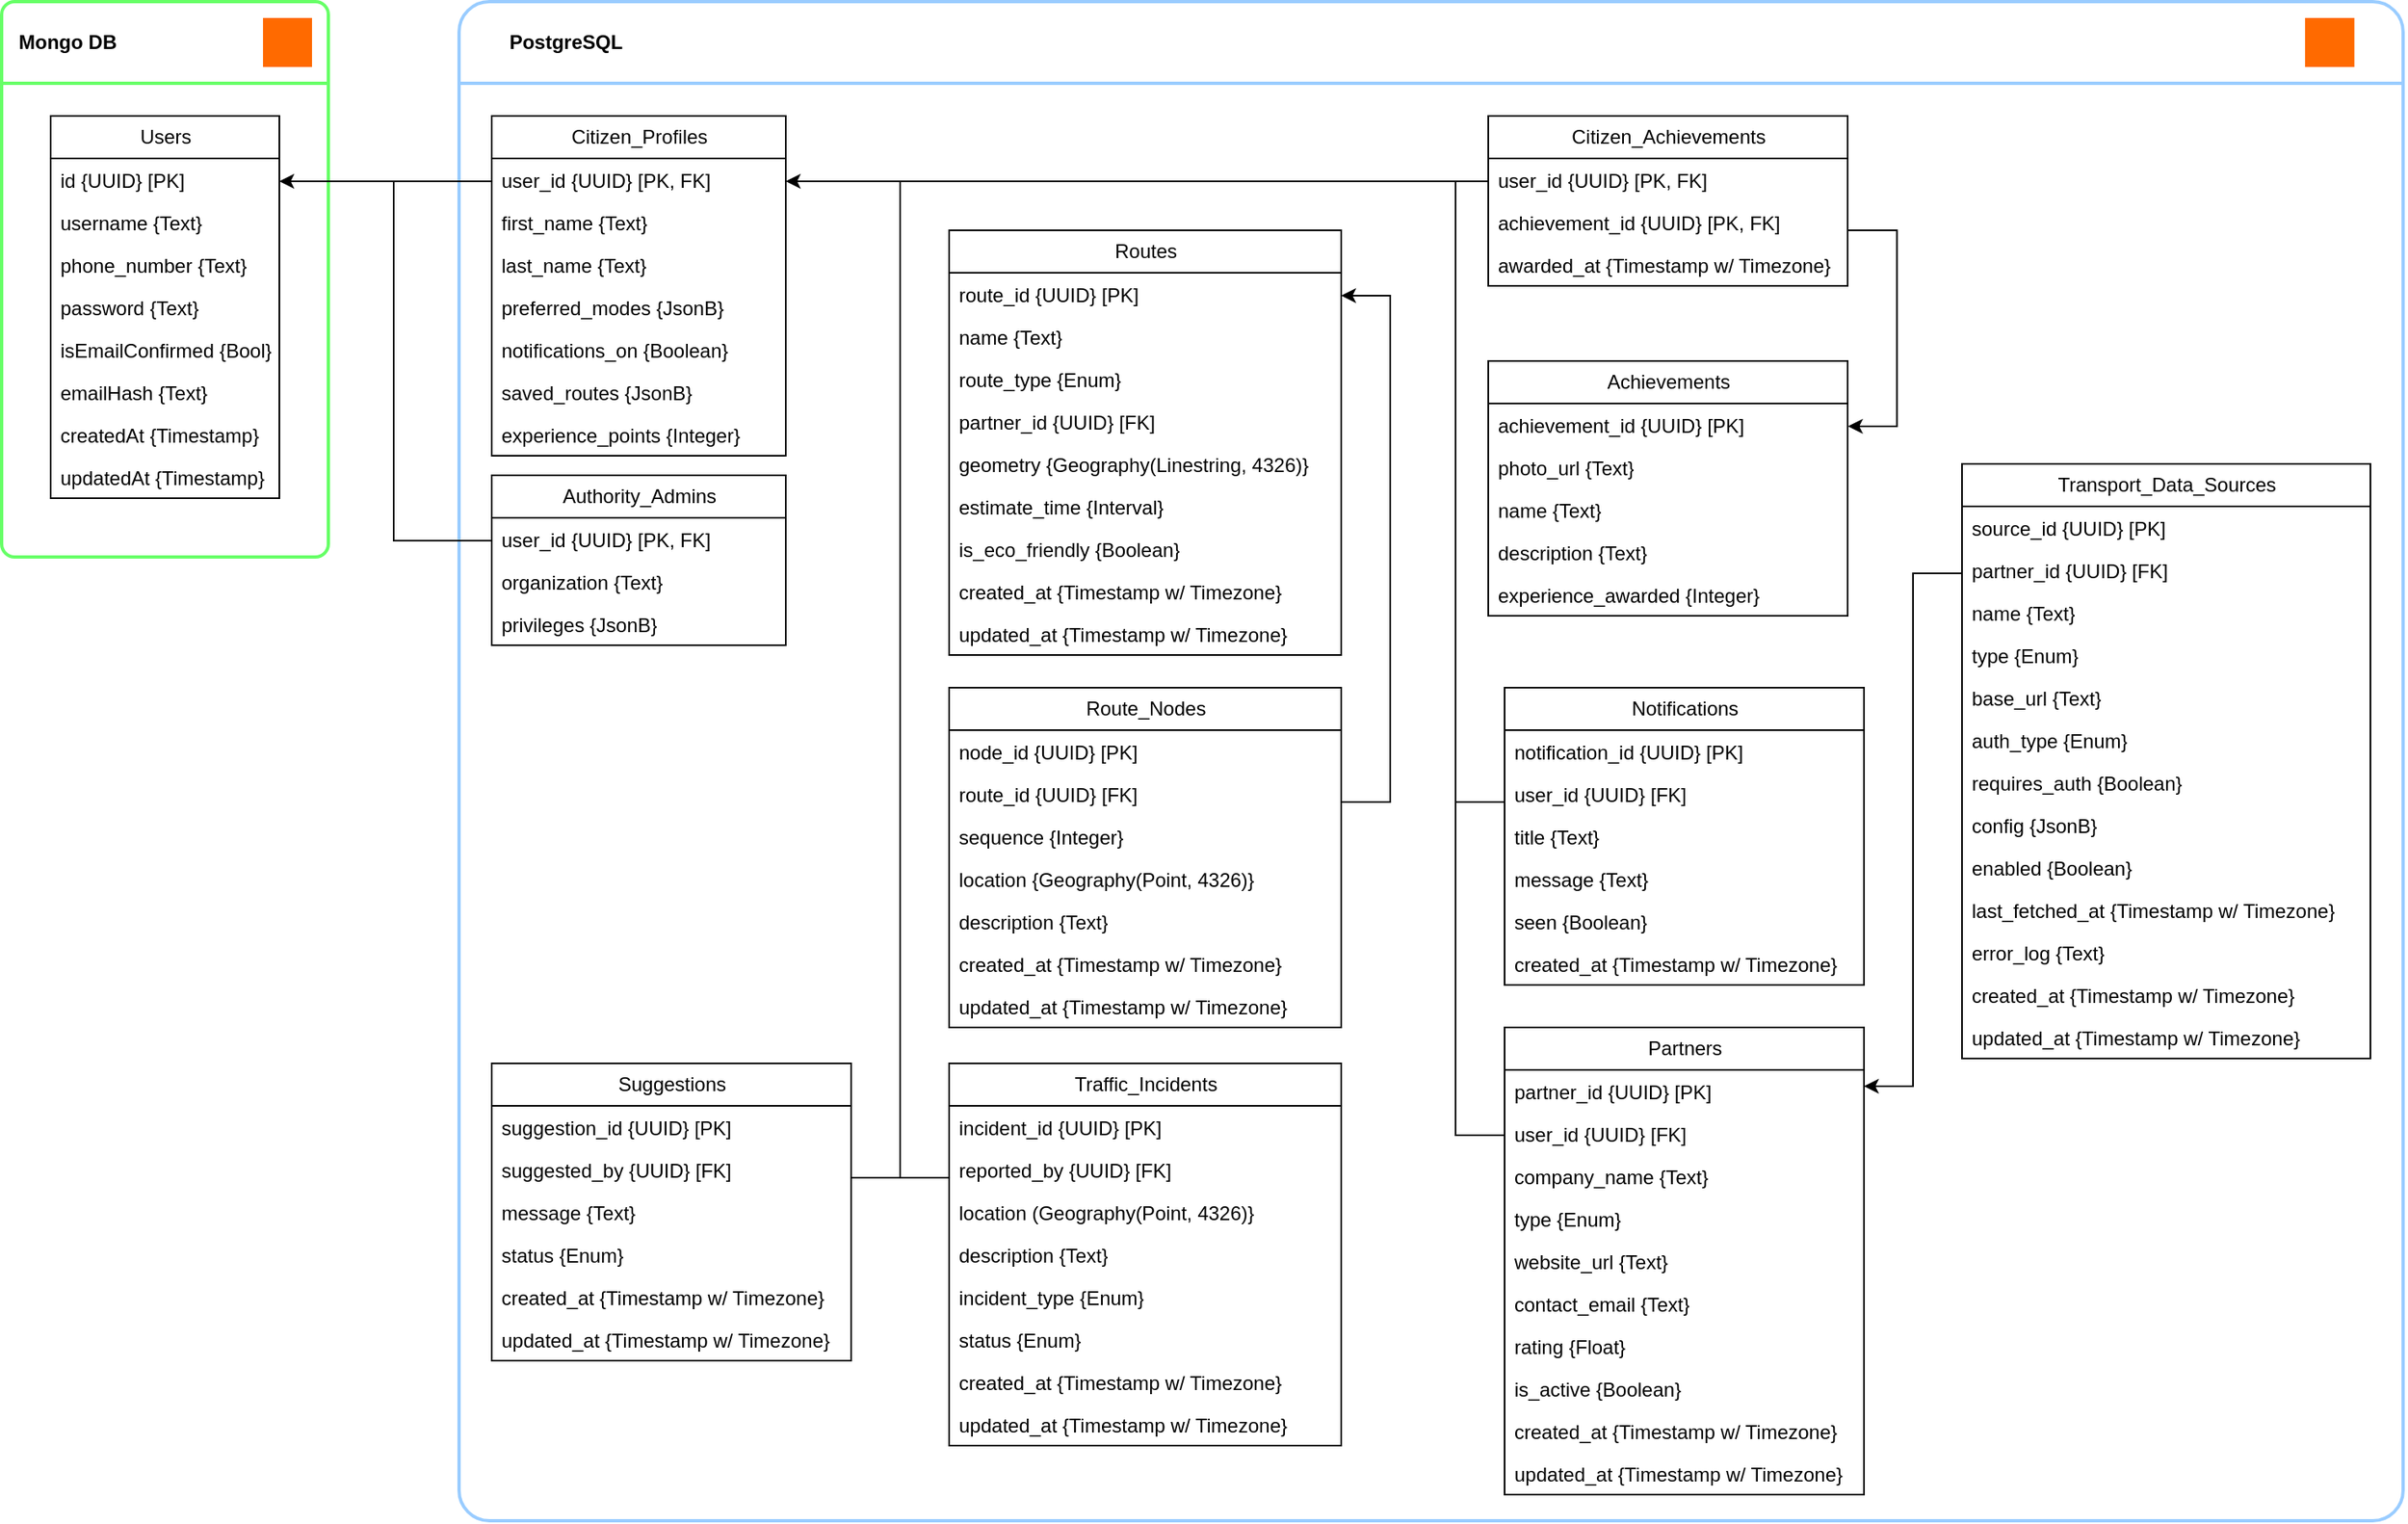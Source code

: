 <mxfile version="26.2.5">
  <diagram name="Page-1" id="HL1Ehs6-YeoVQcrF-3Bk">
    <mxGraphModel dx="1723" dy="949" grid="0" gridSize="10" guides="1" tooltips="1" connect="1" arrows="1" fold="1" page="1" pageScale="1" pageWidth="850" pageHeight="1100" math="0" shadow="0">
      <root>
        <mxCell id="0" />
        <mxCell id="1" parent="0" />
        <mxCell id="iUSnh7uZwcTMHBqrx7lB-2" value="" style="rounded=1;whiteSpace=wrap;html=1;arcSize=4;fillColor=none;strokeWidth=2;strokeColor=#66FF66;" vertex="1" parent="1">
          <mxGeometry x="30" y="40" width="200" height="340" as="geometry" />
        </mxCell>
        <mxCell id="iUSnh7uZwcTMHBqrx7lB-3" value="&lt;b&gt;Mongo DB&lt;/b&gt;" style="text;html=1;align=center;verticalAlign=middle;resizable=0;points=[];autosize=1;strokeColor=none;fillColor=none;" vertex="1" parent="1">
          <mxGeometry x="30" y="50" width="80" height="30" as="geometry" />
        </mxCell>
        <mxCell id="iUSnh7uZwcTMHBqrx7lB-4" value="" style="points=[];aspect=fixed;html=1;align=center;shadow=0;dashed=0;fillColor=#FF6A00;strokeColor=none;shape=mxgraph.alibaba_cloud.mongodb;" vertex="1" parent="1">
          <mxGeometry x="190" y="50" width="30" height="30" as="geometry" />
        </mxCell>
        <mxCell id="iUSnh7uZwcTMHBqrx7lB-5" value="" style="endArrow=none;html=1;rounded=0;strokeWidth=2;strokeColor=#66FF66;" edge="1" parent="1">
          <mxGeometry width="50" height="50" relative="1" as="geometry">
            <mxPoint x="30" y="90" as="sourcePoint" />
            <mxPoint x="230" y="90" as="targetPoint" />
          </mxGeometry>
        </mxCell>
        <mxCell id="iUSnh7uZwcTMHBqrx7lB-9" value="Users" style="swimlane;fontStyle=0;childLayout=stackLayout;horizontal=1;startSize=26;fillColor=none;horizontalStack=0;resizeParent=1;resizeParentMax=0;resizeLast=0;collapsible=1;marginBottom=0;html=1;" vertex="1" parent="1">
          <mxGeometry x="60" y="110" width="140" height="234" as="geometry" />
        </mxCell>
        <mxCell id="iUSnh7uZwcTMHBqrx7lB-10" value="id {UUID} [PK]" style="text;strokeColor=none;fillColor=none;align=left;verticalAlign=top;spacingLeft=4;spacingRight=4;overflow=hidden;rotatable=0;points=[[0,0.5],[1,0.5]];portConstraint=eastwest;whiteSpace=wrap;html=1;" vertex="1" parent="iUSnh7uZwcTMHBqrx7lB-9">
          <mxGeometry y="26" width="140" height="26" as="geometry" />
        </mxCell>
        <mxCell id="iUSnh7uZwcTMHBqrx7lB-11" value="username {Text}" style="text;strokeColor=none;fillColor=none;align=left;verticalAlign=top;spacingLeft=4;spacingRight=4;overflow=hidden;rotatable=0;points=[[0,0.5],[1,0.5]];portConstraint=eastwest;whiteSpace=wrap;html=1;" vertex="1" parent="iUSnh7uZwcTMHBqrx7lB-9">
          <mxGeometry y="52" width="140" height="26" as="geometry" />
        </mxCell>
        <mxCell id="iUSnh7uZwcTMHBqrx7lB-12" value="phone_number {Text}" style="text;strokeColor=none;fillColor=none;align=left;verticalAlign=top;spacingLeft=4;spacingRight=4;overflow=hidden;rotatable=0;points=[[0,0.5],[1,0.5]];portConstraint=eastwest;whiteSpace=wrap;html=1;" vertex="1" parent="iUSnh7uZwcTMHBqrx7lB-9">
          <mxGeometry y="78" width="140" height="26" as="geometry" />
        </mxCell>
        <mxCell id="iUSnh7uZwcTMHBqrx7lB-15" value="&lt;div&gt;password {Text}&lt;/div&gt;" style="text;strokeColor=none;fillColor=none;align=left;verticalAlign=top;spacingLeft=4;spacingRight=4;overflow=hidden;rotatable=0;points=[[0,0.5],[1,0.5]];portConstraint=eastwest;whiteSpace=wrap;html=1;" vertex="1" parent="iUSnh7uZwcTMHBqrx7lB-9">
          <mxGeometry y="104" width="140" height="26" as="geometry" />
        </mxCell>
        <mxCell id="iUSnh7uZwcTMHBqrx7lB-16" value="isEmailConfirmed {Bool}" style="text;strokeColor=none;fillColor=none;align=left;verticalAlign=top;spacingLeft=4;spacingRight=4;overflow=hidden;rotatable=0;points=[[0,0.5],[1,0.5]];portConstraint=eastwest;whiteSpace=wrap;html=1;" vertex="1" parent="iUSnh7uZwcTMHBqrx7lB-9">
          <mxGeometry y="130" width="140" height="26" as="geometry" />
        </mxCell>
        <mxCell id="iUSnh7uZwcTMHBqrx7lB-17" value="emailHash {Text}" style="text;strokeColor=none;fillColor=none;align=left;verticalAlign=top;spacingLeft=4;spacingRight=4;overflow=hidden;rotatable=0;points=[[0,0.5],[1,0.5]];portConstraint=eastwest;whiteSpace=wrap;html=1;" vertex="1" parent="iUSnh7uZwcTMHBqrx7lB-9">
          <mxGeometry y="156" width="140" height="26" as="geometry" />
        </mxCell>
        <mxCell id="iUSnh7uZwcTMHBqrx7lB-18" value="&lt;div&gt;createdAt {Timestamp}&lt;/div&gt;" style="text;strokeColor=none;fillColor=none;align=left;verticalAlign=top;spacingLeft=4;spacingRight=4;overflow=hidden;rotatable=0;points=[[0,0.5],[1,0.5]];portConstraint=eastwest;whiteSpace=wrap;html=1;" vertex="1" parent="iUSnh7uZwcTMHBqrx7lB-9">
          <mxGeometry y="182" width="140" height="26" as="geometry" />
        </mxCell>
        <mxCell id="iUSnh7uZwcTMHBqrx7lB-19" value="updatedAt {Timestamp}" style="text;strokeColor=none;fillColor=none;align=left;verticalAlign=top;spacingLeft=4;spacingRight=4;overflow=hidden;rotatable=0;points=[[0,0.5],[1,0.5]];portConstraint=eastwest;whiteSpace=wrap;html=1;" vertex="1" parent="iUSnh7uZwcTMHBqrx7lB-9">
          <mxGeometry y="208" width="140" height="26" as="geometry" />
        </mxCell>
        <mxCell id="iUSnh7uZwcTMHBqrx7lB-20" value="" style="rounded=1;whiteSpace=wrap;html=1;arcSize=2;strokeWidth=2;fillColor=none;strokeColor=#99CCFF;" vertex="1" parent="1">
          <mxGeometry x="310" y="40" width="1190" height="930" as="geometry" />
        </mxCell>
        <mxCell id="iUSnh7uZwcTMHBqrx7lB-21" value="&lt;b&gt;PostgreSQL&lt;/b&gt;" style="text;html=1;align=center;verticalAlign=middle;resizable=0;points=[];autosize=1;strokeColor=none;fillColor=none;" vertex="1" parent="1">
          <mxGeometry x="330" y="50" width="90" height="30" as="geometry" />
        </mxCell>
        <mxCell id="iUSnh7uZwcTMHBqrx7lB-23" value="" style="endArrow=none;html=1;rounded=0;strokeWidth=2;fillColor=none;strokeColor=#99CCFF;" edge="1" parent="1">
          <mxGeometry width="50" height="50" relative="1" as="geometry">
            <mxPoint x="310" y="90" as="sourcePoint" />
            <mxPoint x="1500" y="90" as="targetPoint" />
          </mxGeometry>
        </mxCell>
        <mxCell id="iUSnh7uZwcTMHBqrx7lB-24" value="" style="points=[];aspect=fixed;html=1;align=center;shadow=0;dashed=0;fillColor=#FF6A00;strokeColor=none;shape=mxgraph.alibaba_cloud.postgresql;" vertex="1" parent="1">
          <mxGeometry x="1440" y="50" width="30.19" height="30" as="geometry" />
        </mxCell>
        <mxCell id="iUSnh7uZwcTMHBqrx7lB-25" value="Citizen_Profiles" style="swimlane;fontStyle=0;childLayout=stackLayout;horizontal=1;startSize=26;fillColor=none;horizontalStack=0;resizeParent=1;resizeParentMax=0;resizeLast=0;collapsible=1;marginBottom=0;html=1;" vertex="1" parent="1">
          <mxGeometry x="330" y="110" width="180" height="208" as="geometry" />
        </mxCell>
        <mxCell id="iUSnh7uZwcTMHBqrx7lB-26" value="user_id {UUID} [PK, FK]" style="text;strokeColor=none;fillColor=none;align=left;verticalAlign=top;spacingLeft=4;spacingRight=4;overflow=hidden;rotatable=0;points=[[0,0.5],[1,0.5]];portConstraint=eastwest;whiteSpace=wrap;html=1;" vertex="1" parent="iUSnh7uZwcTMHBqrx7lB-25">
          <mxGeometry y="26" width="180" height="26" as="geometry" />
        </mxCell>
        <mxCell id="iUSnh7uZwcTMHBqrx7lB-27" value="first_name {Text}" style="text;strokeColor=none;fillColor=none;align=left;verticalAlign=top;spacingLeft=4;spacingRight=4;overflow=hidden;rotatable=0;points=[[0,0.5],[1,0.5]];portConstraint=eastwest;whiteSpace=wrap;html=1;" vertex="1" parent="iUSnh7uZwcTMHBqrx7lB-25">
          <mxGeometry y="52" width="180" height="26" as="geometry" />
        </mxCell>
        <mxCell id="iUSnh7uZwcTMHBqrx7lB-28" value="last_name {Text}" style="text;strokeColor=none;fillColor=none;align=left;verticalAlign=top;spacingLeft=4;spacingRight=4;overflow=hidden;rotatable=0;points=[[0,0.5],[1,0.5]];portConstraint=eastwest;whiteSpace=wrap;html=1;" vertex="1" parent="iUSnh7uZwcTMHBqrx7lB-25">
          <mxGeometry y="78" width="180" height="26" as="geometry" />
        </mxCell>
        <mxCell id="iUSnh7uZwcTMHBqrx7lB-29" value="preferred_modes {JsonB}" style="text;strokeColor=none;fillColor=none;align=left;verticalAlign=top;spacingLeft=4;spacingRight=4;overflow=hidden;rotatable=0;points=[[0,0.5],[1,0.5]];portConstraint=eastwest;whiteSpace=wrap;html=1;" vertex="1" parent="iUSnh7uZwcTMHBqrx7lB-25">
          <mxGeometry y="104" width="180" height="26" as="geometry" />
        </mxCell>
        <mxCell id="iUSnh7uZwcTMHBqrx7lB-30" value="notifications_on {Boolean}" style="text;strokeColor=none;fillColor=none;align=left;verticalAlign=top;spacingLeft=4;spacingRight=4;overflow=hidden;rotatable=0;points=[[0,0.5],[1,0.5]];portConstraint=eastwest;whiteSpace=wrap;html=1;" vertex="1" parent="iUSnh7uZwcTMHBqrx7lB-25">
          <mxGeometry y="130" width="180" height="26" as="geometry" />
        </mxCell>
        <mxCell id="iUSnh7uZwcTMHBqrx7lB-31" value="saved_routes {JsonB}" style="text;strokeColor=none;fillColor=none;align=left;verticalAlign=top;spacingLeft=4;spacingRight=4;overflow=hidden;rotatable=0;points=[[0,0.5],[1,0.5]];portConstraint=eastwest;whiteSpace=wrap;html=1;" vertex="1" parent="iUSnh7uZwcTMHBqrx7lB-25">
          <mxGeometry y="156" width="180" height="26" as="geometry" />
        </mxCell>
        <mxCell id="iUSnh7uZwcTMHBqrx7lB-43" value="experience_points {Integer}" style="text;strokeColor=none;fillColor=none;align=left;verticalAlign=top;spacingLeft=4;spacingRight=4;overflow=hidden;rotatable=0;points=[[0,0.5],[1,0.5]];portConstraint=eastwest;whiteSpace=wrap;html=1;" vertex="1" parent="iUSnh7uZwcTMHBqrx7lB-25">
          <mxGeometry y="182" width="180" height="26" as="geometry" />
        </mxCell>
        <mxCell id="iUSnh7uZwcTMHBqrx7lB-34" value="" style="endArrow=classic;html=1;rounded=0;" edge="1" parent="1">
          <mxGeometry width="50" height="50" relative="1" as="geometry">
            <mxPoint x="330" y="150" as="sourcePoint" />
            <mxPoint x="200" y="150" as="targetPoint" />
          </mxGeometry>
        </mxCell>
        <mxCell id="iUSnh7uZwcTMHBqrx7lB-35" value="Authority_Admins" style="swimlane;fontStyle=0;childLayout=stackLayout;horizontal=1;startSize=26;fillColor=none;horizontalStack=0;resizeParent=1;resizeParentMax=0;resizeLast=0;collapsible=1;marginBottom=0;html=1;" vertex="1" parent="1">
          <mxGeometry x="330" y="330" width="180" height="104" as="geometry" />
        </mxCell>
        <mxCell id="iUSnh7uZwcTMHBqrx7lB-36" value="user_id {UUID} [PK, FK]" style="text;strokeColor=none;fillColor=none;align=left;verticalAlign=top;spacingLeft=4;spacingRight=4;overflow=hidden;rotatable=0;points=[[0,0.5],[1,0.5]];portConstraint=eastwest;whiteSpace=wrap;html=1;" vertex="1" parent="iUSnh7uZwcTMHBqrx7lB-35">
          <mxGeometry y="26" width="180" height="26" as="geometry" />
        </mxCell>
        <mxCell id="iUSnh7uZwcTMHBqrx7lB-37" value="organization {Text}" style="text;strokeColor=none;fillColor=none;align=left;verticalAlign=top;spacingLeft=4;spacingRight=4;overflow=hidden;rotatable=0;points=[[0,0.5],[1,0.5]];portConstraint=eastwest;whiteSpace=wrap;html=1;" vertex="1" parent="iUSnh7uZwcTMHBqrx7lB-35">
          <mxGeometry y="52" width="180" height="26" as="geometry" />
        </mxCell>
        <mxCell id="iUSnh7uZwcTMHBqrx7lB-38" value="privileges {JsonB}" style="text;strokeColor=none;fillColor=none;align=left;verticalAlign=top;spacingLeft=4;spacingRight=4;overflow=hidden;rotatable=0;points=[[0,0.5],[1,0.5]];portConstraint=eastwest;whiteSpace=wrap;html=1;" vertex="1" parent="iUSnh7uZwcTMHBqrx7lB-35">
          <mxGeometry y="78" width="180" height="26" as="geometry" />
        </mxCell>
        <mxCell id="iUSnh7uZwcTMHBqrx7lB-42" value="" style="endArrow=none;html=1;rounded=0;" edge="1" parent="1">
          <mxGeometry width="50" height="50" relative="1" as="geometry">
            <mxPoint x="330" y="370" as="sourcePoint" />
            <mxPoint x="270" y="150" as="targetPoint" />
            <Array as="points">
              <mxPoint x="270" y="370" />
            </Array>
          </mxGeometry>
        </mxCell>
        <mxCell id="iUSnh7uZwcTMHBqrx7lB-44" value="Routes" style="swimlane;fontStyle=0;childLayout=stackLayout;horizontal=1;startSize=26;fillColor=none;horizontalStack=0;resizeParent=1;resizeParentMax=0;resizeLast=0;collapsible=1;marginBottom=0;html=1;" vertex="1" parent="1">
          <mxGeometry x="610" y="180" width="240" height="260" as="geometry" />
        </mxCell>
        <mxCell id="iUSnh7uZwcTMHBqrx7lB-45" value="route_id {UUID} [PK]" style="text;strokeColor=none;fillColor=none;align=left;verticalAlign=top;spacingLeft=4;spacingRight=4;overflow=hidden;rotatable=0;points=[[0,0.5],[1,0.5]];portConstraint=eastwest;whiteSpace=wrap;html=1;" vertex="1" parent="iUSnh7uZwcTMHBqrx7lB-44">
          <mxGeometry y="26" width="240" height="26" as="geometry" />
        </mxCell>
        <mxCell id="iUSnh7uZwcTMHBqrx7lB-46" value="name {Text}" style="text;strokeColor=none;fillColor=none;align=left;verticalAlign=top;spacingLeft=4;spacingRight=4;overflow=hidden;rotatable=0;points=[[0,0.5],[1,0.5]];portConstraint=eastwest;whiteSpace=wrap;html=1;" vertex="1" parent="iUSnh7uZwcTMHBqrx7lB-44">
          <mxGeometry y="52" width="240" height="26" as="geometry" />
        </mxCell>
        <mxCell id="iUSnh7uZwcTMHBqrx7lB-47" value="route_type {Enum}" style="text;strokeColor=none;fillColor=none;align=left;verticalAlign=top;spacingLeft=4;spacingRight=4;overflow=hidden;rotatable=0;points=[[0,0.5],[1,0.5]];portConstraint=eastwest;whiteSpace=wrap;html=1;" vertex="1" parent="iUSnh7uZwcTMHBqrx7lB-44">
          <mxGeometry y="78" width="240" height="26" as="geometry" />
        </mxCell>
        <mxCell id="iUSnh7uZwcTMHBqrx7lB-48" value="partner_id {UUID} [FK]" style="text;strokeColor=none;fillColor=none;align=left;verticalAlign=top;spacingLeft=4;spacingRight=4;overflow=hidden;rotatable=0;points=[[0,0.5],[1,0.5]];portConstraint=eastwest;whiteSpace=wrap;html=1;" vertex="1" parent="iUSnh7uZwcTMHBqrx7lB-44">
          <mxGeometry y="104" width="240" height="26" as="geometry" />
        </mxCell>
        <mxCell id="iUSnh7uZwcTMHBqrx7lB-49" value="geometry {Geography(Linestring, 4326)}" style="text;strokeColor=none;fillColor=none;align=left;verticalAlign=top;spacingLeft=4;spacingRight=4;overflow=hidden;rotatable=0;points=[[0,0.5],[1,0.5]];portConstraint=eastwest;whiteSpace=wrap;html=1;" vertex="1" parent="iUSnh7uZwcTMHBqrx7lB-44">
          <mxGeometry y="130" width="240" height="26" as="geometry" />
        </mxCell>
        <mxCell id="iUSnh7uZwcTMHBqrx7lB-50" value="estimate_time {Interval}" style="text;strokeColor=none;fillColor=none;align=left;verticalAlign=top;spacingLeft=4;spacingRight=4;overflow=hidden;rotatable=0;points=[[0,0.5],[1,0.5]];portConstraint=eastwest;whiteSpace=wrap;html=1;" vertex="1" parent="iUSnh7uZwcTMHBqrx7lB-44">
          <mxGeometry y="156" width="240" height="26" as="geometry" />
        </mxCell>
        <mxCell id="iUSnh7uZwcTMHBqrx7lB-51" value="is_eco_friendly {Boolean}" style="text;strokeColor=none;fillColor=none;align=left;verticalAlign=top;spacingLeft=4;spacingRight=4;overflow=hidden;rotatable=0;points=[[0,0.5],[1,0.5]];portConstraint=eastwest;whiteSpace=wrap;html=1;" vertex="1" parent="iUSnh7uZwcTMHBqrx7lB-44">
          <mxGeometry y="182" width="240" height="26" as="geometry" />
        </mxCell>
        <mxCell id="iUSnh7uZwcTMHBqrx7lB-52" value="created_at {Timestamp w/ Timezone}" style="text;strokeColor=none;fillColor=none;align=left;verticalAlign=top;spacingLeft=4;spacingRight=4;overflow=hidden;rotatable=0;points=[[0,0.5],[1,0.5]];portConstraint=eastwest;whiteSpace=wrap;html=1;" vertex="1" parent="iUSnh7uZwcTMHBqrx7lB-44">
          <mxGeometry y="208" width="240" height="26" as="geometry" />
        </mxCell>
        <mxCell id="iUSnh7uZwcTMHBqrx7lB-53" value="updated_at {Timestamp w/ Timezone}" style="text;strokeColor=none;fillColor=none;align=left;verticalAlign=top;spacingLeft=4;spacingRight=4;overflow=hidden;rotatable=0;points=[[0,0.5],[1,0.5]];portConstraint=eastwest;whiteSpace=wrap;html=1;" vertex="1" parent="iUSnh7uZwcTMHBqrx7lB-44">
          <mxGeometry y="234" width="240" height="26" as="geometry" />
        </mxCell>
        <mxCell id="iUSnh7uZwcTMHBqrx7lB-54" value="Route_Nodes" style="swimlane;fontStyle=0;childLayout=stackLayout;horizontal=1;startSize=26;fillColor=none;horizontalStack=0;resizeParent=1;resizeParentMax=0;resizeLast=0;collapsible=1;marginBottom=0;html=1;" vertex="1" parent="1">
          <mxGeometry x="610" y="460" width="240" height="208" as="geometry" />
        </mxCell>
        <mxCell id="iUSnh7uZwcTMHBqrx7lB-55" value="node_id {UUID} [PK]" style="text;strokeColor=none;fillColor=none;align=left;verticalAlign=top;spacingLeft=4;spacingRight=4;overflow=hidden;rotatable=0;points=[[0,0.5],[1,0.5]];portConstraint=eastwest;whiteSpace=wrap;html=1;" vertex="1" parent="iUSnh7uZwcTMHBqrx7lB-54">
          <mxGeometry y="26" width="240" height="26" as="geometry" />
        </mxCell>
        <mxCell id="iUSnh7uZwcTMHBqrx7lB-56" value="route_id {UUID} [FK]" style="text;strokeColor=none;fillColor=none;align=left;verticalAlign=top;spacingLeft=4;spacingRight=4;overflow=hidden;rotatable=0;points=[[0,0.5],[1,0.5]];portConstraint=eastwest;whiteSpace=wrap;html=1;" vertex="1" parent="iUSnh7uZwcTMHBqrx7lB-54">
          <mxGeometry y="52" width="240" height="26" as="geometry" />
        </mxCell>
        <mxCell id="iUSnh7uZwcTMHBqrx7lB-57" value="sequence {Integer}" style="text;strokeColor=none;fillColor=none;align=left;verticalAlign=top;spacingLeft=4;spacingRight=4;overflow=hidden;rotatable=0;points=[[0,0.5],[1,0.5]];portConstraint=eastwest;whiteSpace=wrap;html=1;" vertex="1" parent="iUSnh7uZwcTMHBqrx7lB-54">
          <mxGeometry y="78" width="240" height="26" as="geometry" />
        </mxCell>
        <mxCell id="iUSnh7uZwcTMHBqrx7lB-58" value="location {Geography(Point, 4326)}" style="text;strokeColor=none;fillColor=none;align=left;verticalAlign=top;spacingLeft=4;spacingRight=4;overflow=hidden;rotatable=0;points=[[0,0.5],[1,0.5]];portConstraint=eastwest;whiteSpace=wrap;html=1;" vertex="1" parent="iUSnh7uZwcTMHBqrx7lB-54">
          <mxGeometry y="104" width="240" height="26" as="geometry" />
        </mxCell>
        <mxCell id="iUSnh7uZwcTMHBqrx7lB-59" value="description {Text}" style="text;strokeColor=none;fillColor=none;align=left;verticalAlign=top;spacingLeft=4;spacingRight=4;overflow=hidden;rotatable=0;points=[[0,0.5],[1,0.5]];portConstraint=eastwest;whiteSpace=wrap;html=1;" vertex="1" parent="iUSnh7uZwcTMHBqrx7lB-54">
          <mxGeometry y="130" width="240" height="26" as="geometry" />
        </mxCell>
        <mxCell id="iUSnh7uZwcTMHBqrx7lB-62" value="created_at {Timestamp w/ Timezone}" style="text;strokeColor=none;fillColor=none;align=left;verticalAlign=top;spacingLeft=4;spacingRight=4;overflow=hidden;rotatable=0;points=[[0,0.5],[1,0.5]];portConstraint=eastwest;whiteSpace=wrap;html=1;" vertex="1" parent="iUSnh7uZwcTMHBqrx7lB-54">
          <mxGeometry y="156" width="240" height="26" as="geometry" />
        </mxCell>
        <mxCell id="iUSnh7uZwcTMHBqrx7lB-63" value="updated_at {Timestamp w/ Timezone}" style="text;strokeColor=none;fillColor=none;align=left;verticalAlign=top;spacingLeft=4;spacingRight=4;overflow=hidden;rotatable=0;points=[[0,0.5],[1,0.5]];portConstraint=eastwest;whiteSpace=wrap;html=1;" vertex="1" parent="iUSnh7uZwcTMHBqrx7lB-54">
          <mxGeometry y="182" width="240" height="26" as="geometry" />
        </mxCell>
        <mxCell id="iUSnh7uZwcTMHBqrx7lB-64" value="" style="endArrow=classic;html=1;rounded=0;exitX=1;exitY=0.692;exitDx=0;exitDy=0;exitPerimeter=0;" edge="1" parent="1" source="iUSnh7uZwcTMHBqrx7lB-56">
          <mxGeometry width="50" height="50" relative="1" as="geometry">
            <mxPoint x="860" y="530" as="sourcePoint" />
            <mxPoint x="850" y="220" as="targetPoint" />
            <Array as="points">
              <mxPoint x="880" y="530" />
              <mxPoint x="880" y="220" />
            </Array>
          </mxGeometry>
        </mxCell>
        <mxCell id="iUSnh7uZwcTMHBqrx7lB-65" value="Traffic_Incidents" style="swimlane;fontStyle=0;childLayout=stackLayout;horizontal=1;startSize=26;fillColor=none;horizontalStack=0;resizeParent=1;resizeParentMax=0;resizeLast=0;collapsible=1;marginBottom=0;html=1;" vertex="1" parent="1">
          <mxGeometry x="610" y="690" width="240" height="234" as="geometry" />
        </mxCell>
        <mxCell id="iUSnh7uZwcTMHBqrx7lB-66" value="incident_id {UUID} [PK]" style="text;strokeColor=none;fillColor=none;align=left;verticalAlign=top;spacingLeft=4;spacingRight=4;overflow=hidden;rotatable=0;points=[[0,0.5],[1,0.5]];portConstraint=eastwest;whiteSpace=wrap;html=1;" vertex="1" parent="iUSnh7uZwcTMHBqrx7lB-65">
          <mxGeometry y="26" width="240" height="26" as="geometry" />
        </mxCell>
        <mxCell id="iUSnh7uZwcTMHBqrx7lB-67" value="reported_by {UUID} [FK]" style="text;strokeColor=none;fillColor=none;align=left;verticalAlign=top;spacingLeft=4;spacingRight=4;overflow=hidden;rotatable=0;points=[[0,0.5],[1,0.5]];portConstraint=eastwest;whiteSpace=wrap;html=1;" vertex="1" parent="iUSnh7uZwcTMHBqrx7lB-65">
          <mxGeometry y="52" width="240" height="26" as="geometry" />
        </mxCell>
        <mxCell id="iUSnh7uZwcTMHBqrx7lB-68" value="location (Geography(Point, 4326)}" style="text;strokeColor=none;fillColor=none;align=left;verticalAlign=top;spacingLeft=4;spacingRight=4;overflow=hidden;rotatable=0;points=[[0,0.5],[1,0.5]];portConstraint=eastwest;whiteSpace=wrap;html=1;" vertex="1" parent="iUSnh7uZwcTMHBqrx7lB-65">
          <mxGeometry y="78" width="240" height="26" as="geometry" />
        </mxCell>
        <mxCell id="iUSnh7uZwcTMHBqrx7lB-70" value="description {Text}" style="text;strokeColor=none;fillColor=none;align=left;verticalAlign=top;spacingLeft=4;spacingRight=4;overflow=hidden;rotatable=0;points=[[0,0.5],[1,0.5]];portConstraint=eastwest;whiteSpace=wrap;html=1;" vertex="1" parent="iUSnh7uZwcTMHBqrx7lB-65">
          <mxGeometry y="104" width="240" height="26" as="geometry" />
        </mxCell>
        <mxCell id="iUSnh7uZwcTMHBqrx7lB-73" value="incident_type {Enum}" style="text;strokeColor=none;fillColor=none;align=left;verticalAlign=top;spacingLeft=4;spacingRight=4;overflow=hidden;rotatable=0;points=[[0,0.5],[1,0.5]];portConstraint=eastwest;whiteSpace=wrap;html=1;" vertex="1" parent="iUSnh7uZwcTMHBqrx7lB-65">
          <mxGeometry y="130" width="240" height="26" as="geometry" />
        </mxCell>
        <mxCell id="iUSnh7uZwcTMHBqrx7lB-74" value="status {Enum}" style="text;strokeColor=none;fillColor=none;align=left;verticalAlign=top;spacingLeft=4;spacingRight=4;overflow=hidden;rotatable=0;points=[[0,0.5],[1,0.5]];portConstraint=eastwest;whiteSpace=wrap;html=1;" vertex="1" parent="iUSnh7uZwcTMHBqrx7lB-65">
          <mxGeometry y="156" width="240" height="26" as="geometry" />
        </mxCell>
        <mxCell id="iUSnh7uZwcTMHBqrx7lB-71" value="created_at {Timestamp w/ Timezone}" style="text;strokeColor=none;fillColor=none;align=left;verticalAlign=top;spacingLeft=4;spacingRight=4;overflow=hidden;rotatable=0;points=[[0,0.5],[1,0.5]];portConstraint=eastwest;whiteSpace=wrap;html=1;" vertex="1" parent="iUSnh7uZwcTMHBqrx7lB-65">
          <mxGeometry y="182" width="240" height="26" as="geometry" />
        </mxCell>
        <mxCell id="iUSnh7uZwcTMHBqrx7lB-72" value="updated_at {Timestamp w/ Timezone}" style="text;strokeColor=none;fillColor=none;align=left;verticalAlign=top;spacingLeft=4;spacingRight=4;overflow=hidden;rotatable=0;points=[[0,0.5],[1,0.5]];portConstraint=eastwest;whiteSpace=wrap;html=1;" vertex="1" parent="iUSnh7uZwcTMHBqrx7lB-65">
          <mxGeometry y="208" width="240" height="26" as="geometry" />
        </mxCell>
        <mxCell id="iUSnh7uZwcTMHBqrx7lB-75" value="" style="endArrow=classic;html=1;rounded=0;" edge="1" parent="1">
          <mxGeometry width="50" height="50" relative="1" as="geometry">
            <mxPoint x="610" y="760" as="sourcePoint" />
            <mxPoint x="510" y="150" as="targetPoint" />
            <Array as="points">
              <mxPoint x="580" y="760" />
              <mxPoint x="580" y="150" />
            </Array>
          </mxGeometry>
        </mxCell>
        <mxCell id="iUSnh7uZwcTMHBqrx7lB-76" value="Suggestions" style="swimlane;fontStyle=0;childLayout=stackLayout;horizontal=1;startSize=26;fillColor=none;horizontalStack=0;resizeParent=1;resizeParentMax=0;resizeLast=0;collapsible=1;marginBottom=0;html=1;" vertex="1" parent="1">
          <mxGeometry x="330" y="690" width="220" height="182" as="geometry" />
        </mxCell>
        <mxCell id="iUSnh7uZwcTMHBqrx7lB-77" value="suggestion_id {UUID} [PK]" style="text;strokeColor=none;fillColor=none;align=left;verticalAlign=top;spacingLeft=4;spacingRight=4;overflow=hidden;rotatable=0;points=[[0,0.5],[1,0.5]];portConstraint=eastwest;whiteSpace=wrap;html=1;" vertex="1" parent="iUSnh7uZwcTMHBqrx7lB-76">
          <mxGeometry y="26" width="220" height="26" as="geometry" />
        </mxCell>
        <mxCell id="iUSnh7uZwcTMHBqrx7lB-78" value="suggested_by {UUID} [FK]" style="text;strokeColor=none;fillColor=none;align=left;verticalAlign=top;spacingLeft=4;spacingRight=4;overflow=hidden;rotatable=0;points=[[0,0.5],[1,0.5]];portConstraint=eastwest;whiteSpace=wrap;html=1;" vertex="1" parent="iUSnh7uZwcTMHBqrx7lB-76">
          <mxGeometry y="52" width="220" height="26" as="geometry" />
        </mxCell>
        <mxCell id="iUSnh7uZwcTMHBqrx7lB-80" value="message {Text}" style="text;strokeColor=none;fillColor=none;align=left;verticalAlign=top;spacingLeft=4;spacingRight=4;overflow=hidden;rotatable=0;points=[[0,0.5],[1,0.5]];portConstraint=eastwest;whiteSpace=wrap;html=1;" vertex="1" parent="iUSnh7uZwcTMHBqrx7lB-76">
          <mxGeometry y="78" width="220" height="26" as="geometry" />
        </mxCell>
        <mxCell id="iUSnh7uZwcTMHBqrx7lB-82" value="status {Enum}" style="text;strokeColor=none;fillColor=none;align=left;verticalAlign=top;spacingLeft=4;spacingRight=4;overflow=hidden;rotatable=0;points=[[0,0.5],[1,0.5]];portConstraint=eastwest;whiteSpace=wrap;html=1;" vertex="1" parent="iUSnh7uZwcTMHBqrx7lB-76">
          <mxGeometry y="104" width="220" height="26" as="geometry" />
        </mxCell>
        <mxCell id="iUSnh7uZwcTMHBqrx7lB-83" value="created_at {Timestamp w/ Timezone}" style="text;strokeColor=none;fillColor=none;align=left;verticalAlign=top;spacingLeft=4;spacingRight=4;overflow=hidden;rotatable=0;points=[[0,0.5],[1,0.5]];portConstraint=eastwest;whiteSpace=wrap;html=1;" vertex="1" parent="iUSnh7uZwcTMHBqrx7lB-76">
          <mxGeometry y="130" width="220" height="26" as="geometry" />
        </mxCell>
        <mxCell id="iUSnh7uZwcTMHBqrx7lB-84" value="updated_at {Timestamp w/ Timezone}" style="text;strokeColor=none;fillColor=none;align=left;verticalAlign=top;spacingLeft=4;spacingRight=4;overflow=hidden;rotatable=0;points=[[0,0.5],[1,0.5]];portConstraint=eastwest;whiteSpace=wrap;html=1;" vertex="1" parent="iUSnh7uZwcTMHBqrx7lB-76">
          <mxGeometry y="156" width="220" height="26" as="geometry" />
        </mxCell>
        <mxCell id="iUSnh7uZwcTMHBqrx7lB-85" value="" style="endArrow=none;html=1;rounded=0;" edge="1" parent="1">
          <mxGeometry width="50" height="50" relative="1" as="geometry">
            <mxPoint x="550" y="760" as="sourcePoint" />
            <mxPoint x="580" y="760" as="targetPoint" />
          </mxGeometry>
        </mxCell>
        <mxCell id="iUSnh7uZwcTMHBqrx7lB-86" value="Achievements" style="swimlane;fontStyle=0;childLayout=stackLayout;horizontal=1;startSize=26;fillColor=none;horizontalStack=0;resizeParent=1;resizeParentMax=0;resizeLast=0;collapsible=1;marginBottom=0;html=1;" vertex="1" parent="1">
          <mxGeometry x="940" y="260" width="220" height="156" as="geometry" />
        </mxCell>
        <mxCell id="iUSnh7uZwcTMHBqrx7lB-87" value="achievement_id {UUID} [PK]" style="text;strokeColor=none;fillColor=none;align=left;verticalAlign=top;spacingLeft=4;spacingRight=4;overflow=hidden;rotatable=0;points=[[0,0.5],[1,0.5]];portConstraint=eastwest;whiteSpace=wrap;html=1;" vertex="1" parent="iUSnh7uZwcTMHBqrx7lB-86">
          <mxGeometry y="26" width="220" height="26" as="geometry" />
        </mxCell>
        <mxCell id="iUSnh7uZwcTMHBqrx7lB-92" value="photo_url {Text}" style="text;strokeColor=none;fillColor=none;align=left;verticalAlign=top;spacingLeft=4;spacingRight=4;overflow=hidden;rotatable=0;points=[[0,0.5],[1,0.5]];portConstraint=eastwest;whiteSpace=wrap;html=1;" vertex="1" parent="iUSnh7uZwcTMHBqrx7lB-86">
          <mxGeometry y="52" width="220" height="26" as="geometry" />
        </mxCell>
        <mxCell id="iUSnh7uZwcTMHBqrx7lB-89" value="name {Text}" style="text;strokeColor=none;fillColor=none;align=left;verticalAlign=top;spacingLeft=4;spacingRight=4;overflow=hidden;rotatable=0;points=[[0,0.5],[1,0.5]];portConstraint=eastwest;whiteSpace=wrap;html=1;" vertex="1" parent="iUSnh7uZwcTMHBqrx7lB-86">
          <mxGeometry y="78" width="220" height="26" as="geometry" />
        </mxCell>
        <mxCell id="iUSnh7uZwcTMHBqrx7lB-90" value="description {Text}" style="text;strokeColor=none;fillColor=none;align=left;verticalAlign=top;spacingLeft=4;spacingRight=4;overflow=hidden;rotatable=0;points=[[0,0.5],[1,0.5]];portConstraint=eastwest;whiteSpace=wrap;html=1;" vertex="1" parent="iUSnh7uZwcTMHBqrx7lB-86">
          <mxGeometry y="104" width="220" height="26" as="geometry" />
        </mxCell>
        <mxCell id="iUSnh7uZwcTMHBqrx7lB-91" value="experience_awarded {Integer}" style="text;strokeColor=none;fillColor=none;align=left;verticalAlign=top;spacingLeft=4;spacingRight=4;overflow=hidden;rotatable=0;points=[[0,0.5],[1,0.5]];portConstraint=eastwest;whiteSpace=wrap;html=1;" vertex="1" parent="iUSnh7uZwcTMHBqrx7lB-86">
          <mxGeometry y="130" width="220" height="26" as="geometry" />
        </mxCell>
        <mxCell id="iUSnh7uZwcTMHBqrx7lB-93" value="&lt;div&gt;Citizen_Achievements&lt;/div&gt;" style="swimlane;fontStyle=0;childLayout=stackLayout;horizontal=1;startSize=26;fillColor=none;horizontalStack=0;resizeParent=1;resizeParentMax=0;resizeLast=0;collapsible=1;marginBottom=0;html=1;" vertex="1" parent="1">
          <mxGeometry x="940" y="110" width="220" height="104" as="geometry" />
        </mxCell>
        <mxCell id="iUSnh7uZwcTMHBqrx7lB-94" value="user_id {UUID} [PK, FK]" style="text;strokeColor=none;fillColor=none;align=left;verticalAlign=top;spacingLeft=4;spacingRight=4;overflow=hidden;rotatable=0;points=[[0,0.5],[1,0.5]];portConstraint=eastwest;whiteSpace=wrap;html=1;" vertex="1" parent="iUSnh7uZwcTMHBqrx7lB-93">
          <mxGeometry y="26" width="220" height="26" as="geometry" />
        </mxCell>
        <mxCell id="iUSnh7uZwcTMHBqrx7lB-95" value="achievement_id {UUID} [PK, FK]" style="text;strokeColor=none;fillColor=none;align=left;verticalAlign=top;spacingLeft=4;spacingRight=4;overflow=hidden;rotatable=0;points=[[0,0.5],[1,0.5]];portConstraint=eastwest;whiteSpace=wrap;html=1;" vertex="1" parent="iUSnh7uZwcTMHBqrx7lB-93">
          <mxGeometry y="52" width="220" height="26" as="geometry" />
        </mxCell>
        <mxCell id="iUSnh7uZwcTMHBqrx7lB-96" value="awarded_at {Timestamp w/ Timezone}" style="text;strokeColor=none;fillColor=none;align=left;verticalAlign=top;spacingLeft=4;spacingRight=4;overflow=hidden;rotatable=0;points=[[0,0.5],[1,0.5]];portConstraint=eastwest;whiteSpace=wrap;html=1;" vertex="1" parent="iUSnh7uZwcTMHBqrx7lB-93">
          <mxGeometry y="78" width="220" height="26" as="geometry" />
        </mxCell>
        <mxCell id="iUSnh7uZwcTMHBqrx7lB-100" value="" style="endArrow=none;html=1;rounded=0;" edge="1" parent="1">
          <mxGeometry width="50" height="50" relative="1" as="geometry">
            <mxPoint x="580" y="150" as="sourcePoint" />
            <mxPoint x="940" y="150" as="targetPoint" />
          </mxGeometry>
        </mxCell>
        <mxCell id="iUSnh7uZwcTMHBqrx7lB-101" value="" style="endArrow=classic;html=1;rounded=0;" edge="1" parent="1">
          <mxGeometry width="50" height="50" relative="1" as="geometry">
            <mxPoint x="1160.19" y="180" as="sourcePoint" />
            <mxPoint x="1160.19" y="300" as="targetPoint" />
            <Array as="points">
              <mxPoint x="1190.19" y="180" />
              <mxPoint x="1190.19" y="300" />
            </Array>
          </mxGeometry>
        </mxCell>
        <mxCell id="iUSnh7uZwcTMHBqrx7lB-102" value="Notifications" style="swimlane;fontStyle=0;childLayout=stackLayout;horizontal=1;startSize=26;fillColor=none;horizontalStack=0;resizeParent=1;resizeParentMax=0;resizeLast=0;collapsible=1;marginBottom=0;html=1;" vertex="1" parent="1">
          <mxGeometry x="950" y="460" width="220" height="182" as="geometry" />
        </mxCell>
        <mxCell id="iUSnh7uZwcTMHBqrx7lB-103" value="notification_id {UUID} [PK]" style="text;strokeColor=none;fillColor=none;align=left;verticalAlign=top;spacingLeft=4;spacingRight=4;overflow=hidden;rotatable=0;points=[[0,0.5],[1,0.5]];portConstraint=eastwest;whiteSpace=wrap;html=1;" vertex="1" parent="iUSnh7uZwcTMHBqrx7lB-102">
          <mxGeometry y="26" width="220" height="26" as="geometry" />
        </mxCell>
        <mxCell id="iUSnh7uZwcTMHBqrx7lB-104" value="user_id {UUID} [FK]" style="text;strokeColor=none;fillColor=none;align=left;verticalAlign=top;spacingLeft=4;spacingRight=4;overflow=hidden;rotatable=0;points=[[0,0.5],[1,0.5]];portConstraint=eastwest;whiteSpace=wrap;html=1;" vertex="1" parent="iUSnh7uZwcTMHBqrx7lB-102">
          <mxGeometry y="52" width="220" height="26" as="geometry" />
        </mxCell>
        <mxCell id="iUSnh7uZwcTMHBqrx7lB-105" value="title {Text}" style="text;strokeColor=none;fillColor=none;align=left;verticalAlign=top;spacingLeft=4;spacingRight=4;overflow=hidden;rotatable=0;points=[[0,0.5],[1,0.5]];portConstraint=eastwest;whiteSpace=wrap;html=1;" vertex="1" parent="iUSnh7uZwcTMHBqrx7lB-102">
          <mxGeometry y="78" width="220" height="26" as="geometry" />
        </mxCell>
        <mxCell id="iUSnh7uZwcTMHBqrx7lB-106" value="message {Text}" style="text;strokeColor=none;fillColor=none;align=left;verticalAlign=top;spacingLeft=4;spacingRight=4;overflow=hidden;rotatable=0;points=[[0,0.5],[1,0.5]];portConstraint=eastwest;whiteSpace=wrap;html=1;" vertex="1" parent="iUSnh7uZwcTMHBqrx7lB-102">
          <mxGeometry y="104" width="220" height="26" as="geometry" />
        </mxCell>
        <mxCell id="iUSnh7uZwcTMHBqrx7lB-107" value="seen {Boolean}" style="text;strokeColor=none;fillColor=none;align=left;verticalAlign=top;spacingLeft=4;spacingRight=4;overflow=hidden;rotatable=0;points=[[0,0.5],[1,0.5]];portConstraint=eastwest;whiteSpace=wrap;html=1;" vertex="1" parent="iUSnh7uZwcTMHBqrx7lB-102">
          <mxGeometry y="130" width="220" height="26" as="geometry" />
        </mxCell>
        <mxCell id="iUSnh7uZwcTMHBqrx7lB-108" value="created_at {Timestamp w/ Timezone}" style="text;strokeColor=none;fillColor=none;align=left;verticalAlign=top;spacingLeft=4;spacingRight=4;overflow=hidden;rotatable=0;points=[[0,0.5],[1,0.5]];portConstraint=eastwest;whiteSpace=wrap;html=1;" vertex="1" parent="iUSnh7uZwcTMHBqrx7lB-102">
          <mxGeometry y="156" width="220" height="26" as="geometry" />
        </mxCell>
        <mxCell id="iUSnh7uZwcTMHBqrx7lB-109" value="" style="endArrow=none;html=1;rounded=0;" edge="1" parent="1">
          <mxGeometry width="50" height="50" relative="1" as="geometry">
            <mxPoint x="950" y="530" as="sourcePoint" />
            <mxPoint x="920" y="150" as="targetPoint" />
            <Array as="points">
              <mxPoint x="920" y="530" />
            </Array>
          </mxGeometry>
        </mxCell>
        <mxCell id="iUSnh7uZwcTMHBqrx7lB-110" value="Partners" style="swimlane;fontStyle=0;childLayout=stackLayout;horizontal=1;startSize=26;fillColor=none;horizontalStack=0;resizeParent=1;resizeParentMax=0;resizeLast=0;collapsible=1;marginBottom=0;html=1;" vertex="1" parent="1">
          <mxGeometry x="950" y="668" width="220" height="286" as="geometry" />
        </mxCell>
        <mxCell id="iUSnh7uZwcTMHBqrx7lB-111" value="partner_id {UUID} [PK]" style="text;strokeColor=none;fillColor=none;align=left;verticalAlign=top;spacingLeft=4;spacingRight=4;overflow=hidden;rotatable=0;points=[[0,0.5],[1,0.5]];portConstraint=eastwest;whiteSpace=wrap;html=1;" vertex="1" parent="iUSnh7uZwcTMHBqrx7lB-110">
          <mxGeometry y="26" width="220" height="26" as="geometry" />
        </mxCell>
        <mxCell id="iUSnh7uZwcTMHBqrx7lB-112" value="user_id {UUID} [FK]" style="text;strokeColor=none;fillColor=none;align=left;verticalAlign=top;spacingLeft=4;spacingRight=4;overflow=hidden;rotatable=0;points=[[0,0.5],[1,0.5]];portConstraint=eastwest;whiteSpace=wrap;html=1;" vertex="1" parent="iUSnh7uZwcTMHBqrx7lB-110">
          <mxGeometry y="52" width="220" height="26" as="geometry" />
        </mxCell>
        <mxCell id="iUSnh7uZwcTMHBqrx7lB-113" value="&lt;div&gt;company_name {Text}&lt;/div&gt;" style="text;strokeColor=none;fillColor=none;align=left;verticalAlign=top;spacingLeft=4;spacingRight=4;overflow=hidden;rotatable=0;points=[[0,0.5],[1,0.5]];portConstraint=eastwest;whiteSpace=wrap;html=1;" vertex="1" parent="iUSnh7uZwcTMHBqrx7lB-110">
          <mxGeometry y="78" width="220" height="26" as="geometry" />
        </mxCell>
        <mxCell id="iUSnh7uZwcTMHBqrx7lB-114" value="type {Enum}" style="text;strokeColor=none;fillColor=none;align=left;verticalAlign=top;spacingLeft=4;spacingRight=4;overflow=hidden;rotatable=0;points=[[0,0.5],[1,0.5]];portConstraint=eastwest;whiteSpace=wrap;html=1;" vertex="1" parent="iUSnh7uZwcTMHBqrx7lB-110">
          <mxGeometry y="104" width="220" height="26" as="geometry" />
        </mxCell>
        <mxCell id="iUSnh7uZwcTMHBqrx7lB-115" value="website_url {Text}" style="text;strokeColor=none;fillColor=none;align=left;verticalAlign=top;spacingLeft=4;spacingRight=4;overflow=hidden;rotatable=0;points=[[0,0.5],[1,0.5]];portConstraint=eastwest;whiteSpace=wrap;html=1;" vertex="1" parent="iUSnh7uZwcTMHBqrx7lB-110">
          <mxGeometry y="130" width="220" height="26" as="geometry" />
        </mxCell>
        <mxCell id="iUSnh7uZwcTMHBqrx7lB-118" value="contact_email {Text}" style="text;strokeColor=none;fillColor=none;align=left;verticalAlign=top;spacingLeft=4;spacingRight=4;overflow=hidden;rotatable=0;points=[[0,0.5],[1,0.5]];portConstraint=eastwest;whiteSpace=wrap;html=1;" vertex="1" parent="iUSnh7uZwcTMHBqrx7lB-110">
          <mxGeometry y="156" width="220" height="26" as="geometry" />
        </mxCell>
        <mxCell id="iUSnh7uZwcTMHBqrx7lB-117" value="rating {Float}" style="text;strokeColor=none;fillColor=none;align=left;verticalAlign=top;spacingLeft=4;spacingRight=4;overflow=hidden;rotatable=0;points=[[0,0.5],[1,0.5]];portConstraint=eastwest;whiteSpace=wrap;html=1;" vertex="1" parent="iUSnh7uZwcTMHBqrx7lB-110">
          <mxGeometry y="182" width="220" height="26" as="geometry" />
        </mxCell>
        <mxCell id="iUSnh7uZwcTMHBqrx7lB-116" value="is_active {Boolean}" style="text;strokeColor=none;fillColor=none;align=left;verticalAlign=top;spacingLeft=4;spacingRight=4;overflow=hidden;rotatable=0;points=[[0,0.5],[1,0.5]];portConstraint=eastwest;whiteSpace=wrap;html=1;" vertex="1" parent="iUSnh7uZwcTMHBqrx7lB-110">
          <mxGeometry y="208" width="220" height="26" as="geometry" />
        </mxCell>
        <mxCell id="iUSnh7uZwcTMHBqrx7lB-119" value="created_at {Timestamp w/ Timezone}" style="text;strokeColor=none;fillColor=none;align=left;verticalAlign=top;spacingLeft=4;spacingRight=4;overflow=hidden;rotatable=0;points=[[0,0.5],[1,0.5]];portConstraint=eastwest;whiteSpace=wrap;html=1;" vertex="1" parent="iUSnh7uZwcTMHBqrx7lB-110">
          <mxGeometry y="234" width="220" height="26" as="geometry" />
        </mxCell>
        <mxCell id="iUSnh7uZwcTMHBqrx7lB-120" value="updated_at {Timestamp w/ Timezone}" style="text;strokeColor=none;fillColor=none;align=left;verticalAlign=top;spacingLeft=4;spacingRight=4;overflow=hidden;rotatable=0;points=[[0,0.5],[1,0.5]];portConstraint=eastwest;whiteSpace=wrap;html=1;" vertex="1" parent="iUSnh7uZwcTMHBqrx7lB-110">
          <mxGeometry y="260" width="220" height="26" as="geometry" />
        </mxCell>
        <mxCell id="iUSnh7uZwcTMHBqrx7lB-121" value="" style="endArrow=none;html=1;rounded=0;" edge="1" parent="1">
          <mxGeometry width="50" height="50" relative="1" as="geometry">
            <mxPoint x="950" y="734" as="sourcePoint" />
            <mxPoint x="920" y="530" as="targetPoint" />
            <Array as="points">
              <mxPoint x="920" y="734" />
            </Array>
          </mxGeometry>
        </mxCell>
        <mxCell id="iUSnh7uZwcTMHBqrx7lB-122" value="Transport_Data_Sources" style="swimlane;fontStyle=0;childLayout=stackLayout;horizontal=1;startSize=26;fillColor=none;horizontalStack=0;resizeParent=1;resizeParentMax=0;resizeLast=0;collapsible=1;marginBottom=0;html=1;" vertex="1" parent="1">
          <mxGeometry x="1230" y="323" width="250" height="364" as="geometry" />
        </mxCell>
        <mxCell id="iUSnh7uZwcTMHBqrx7lB-123" value="source_id {UUID} [PK]" style="text;strokeColor=none;fillColor=none;align=left;verticalAlign=top;spacingLeft=4;spacingRight=4;overflow=hidden;rotatable=0;points=[[0,0.5],[1,0.5]];portConstraint=eastwest;whiteSpace=wrap;html=1;" vertex="1" parent="iUSnh7uZwcTMHBqrx7lB-122">
          <mxGeometry y="26" width="250" height="26" as="geometry" />
        </mxCell>
        <mxCell id="iUSnh7uZwcTMHBqrx7lB-124" value="partner_id {UUID} [FK]" style="text;strokeColor=none;fillColor=none;align=left;verticalAlign=top;spacingLeft=4;spacingRight=4;overflow=hidden;rotatable=0;points=[[0,0.5],[1,0.5]];portConstraint=eastwest;whiteSpace=wrap;html=1;" vertex="1" parent="iUSnh7uZwcTMHBqrx7lB-122">
          <mxGeometry y="52" width="250" height="26" as="geometry" />
        </mxCell>
        <mxCell id="iUSnh7uZwcTMHBqrx7lB-125" value="&lt;div&gt;name {Text}&lt;/div&gt;" style="text;strokeColor=none;fillColor=none;align=left;verticalAlign=top;spacingLeft=4;spacingRight=4;overflow=hidden;rotatable=0;points=[[0,0.5],[1,0.5]];portConstraint=eastwest;whiteSpace=wrap;html=1;" vertex="1" parent="iUSnh7uZwcTMHBqrx7lB-122">
          <mxGeometry y="78" width="250" height="26" as="geometry" />
        </mxCell>
        <mxCell id="iUSnh7uZwcTMHBqrx7lB-126" value="type {Enum}" style="text;strokeColor=none;fillColor=none;align=left;verticalAlign=top;spacingLeft=4;spacingRight=4;overflow=hidden;rotatable=0;points=[[0,0.5],[1,0.5]];portConstraint=eastwest;whiteSpace=wrap;html=1;" vertex="1" parent="iUSnh7uZwcTMHBqrx7lB-122">
          <mxGeometry y="104" width="250" height="26" as="geometry" />
        </mxCell>
        <mxCell id="iUSnh7uZwcTMHBqrx7lB-127" value="base_url {Text}" style="text;strokeColor=none;fillColor=none;align=left;verticalAlign=top;spacingLeft=4;spacingRight=4;overflow=hidden;rotatable=0;points=[[0,0.5],[1,0.5]];portConstraint=eastwest;whiteSpace=wrap;html=1;" vertex="1" parent="iUSnh7uZwcTMHBqrx7lB-122">
          <mxGeometry y="130" width="250" height="26" as="geometry" />
        </mxCell>
        <mxCell id="iUSnh7uZwcTMHBqrx7lB-134" value="auth_type {Enum}" style="text;strokeColor=none;fillColor=none;align=left;verticalAlign=top;spacingLeft=4;spacingRight=4;overflow=hidden;rotatable=0;points=[[0,0.5],[1,0.5]];portConstraint=eastwest;whiteSpace=wrap;html=1;" vertex="1" parent="iUSnh7uZwcTMHBqrx7lB-122">
          <mxGeometry y="156" width="250" height="26" as="geometry" />
        </mxCell>
        <mxCell id="iUSnh7uZwcTMHBqrx7lB-135" value="requires_auth {Boolean}" style="text;strokeColor=none;fillColor=none;align=left;verticalAlign=top;spacingLeft=4;spacingRight=4;overflow=hidden;rotatable=0;points=[[0,0.5],[1,0.5]];portConstraint=eastwest;whiteSpace=wrap;html=1;" vertex="1" parent="iUSnh7uZwcTMHBqrx7lB-122">
          <mxGeometry y="182" width="250" height="26" as="geometry" />
        </mxCell>
        <mxCell id="iUSnh7uZwcTMHBqrx7lB-128" value="config {JsonB}" style="text;strokeColor=none;fillColor=none;align=left;verticalAlign=top;spacingLeft=4;spacingRight=4;overflow=hidden;rotatable=0;points=[[0,0.5],[1,0.5]];portConstraint=eastwest;whiteSpace=wrap;html=1;" vertex="1" parent="iUSnh7uZwcTMHBqrx7lB-122">
          <mxGeometry y="208" width="250" height="26" as="geometry" />
        </mxCell>
        <mxCell id="iUSnh7uZwcTMHBqrx7lB-130" value="enabled {Boolean}" style="text;strokeColor=none;fillColor=none;align=left;verticalAlign=top;spacingLeft=4;spacingRight=4;overflow=hidden;rotatable=0;points=[[0,0.5],[1,0.5]];portConstraint=eastwest;whiteSpace=wrap;html=1;" vertex="1" parent="iUSnh7uZwcTMHBqrx7lB-122">
          <mxGeometry y="234" width="250" height="26" as="geometry" />
        </mxCell>
        <mxCell id="iUSnh7uZwcTMHBqrx7lB-136" value="last_fetched_at {Timestamp w/ Timezone}" style="text;strokeColor=none;fillColor=none;align=left;verticalAlign=top;spacingLeft=4;spacingRight=4;overflow=hidden;rotatable=0;points=[[0,0.5],[1,0.5]];portConstraint=eastwest;whiteSpace=wrap;html=1;" vertex="1" parent="iUSnh7uZwcTMHBqrx7lB-122">
          <mxGeometry y="260" width="250" height="26" as="geometry" />
        </mxCell>
        <mxCell id="iUSnh7uZwcTMHBqrx7lB-129" value="error_log {Text}" style="text;strokeColor=none;fillColor=none;align=left;verticalAlign=top;spacingLeft=4;spacingRight=4;overflow=hidden;rotatable=0;points=[[0,0.5],[1,0.5]];portConstraint=eastwest;whiteSpace=wrap;html=1;" vertex="1" parent="iUSnh7uZwcTMHBqrx7lB-122">
          <mxGeometry y="286" width="250" height="26" as="geometry" />
        </mxCell>
        <mxCell id="iUSnh7uZwcTMHBqrx7lB-131" value="created_at {Timestamp w/ Timezone}" style="text;strokeColor=none;fillColor=none;align=left;verticalAlign=top;spacingLeft=4;spacingRight=4;overflow=hidden;rotatable=0;points=[[0,0.5],[1,0.5]];portConstraint=eastwest;whiteSpace=wrap;html=1;" vertex="1" parent="iUSnh7uZwcTMHBqrx7lB-122">
          <mxGeometry y="312" width="250" height="26" as="geometry" />
        </mxCell>
        <mxCell id="iUSnh7uZwcTMHBqrx7lB-132" value="updated_at {Timestamp w/ Timezone}" style="text;strokeColor=none;fillColor=none;align=left;verticalAlign=top;spacingLeft=4;spacingRight=4;overflow=hidden;rotatable=0;points=[[0,0.5],[1,0.5]];portConstraint=eastwest;whiteSpace=wrap;html=1;" vertex="1" parent="iUSnh7uZwcTMHBqrx7lB-122">
          <mxGeometry y="338" width="250" height="26" as="geometry" />
        </mxCell>
        <mxCell id="iUSnh7uZwcTMHBqrx7lB-133" value="" style="endArrow=classic;html=1;rounded=0;" edge="1" parent="1">
          <mxGeometry width="50" height="50" relative="1" as="geometry">
            <mxPoint x="1230" y="390" as="sourcePoint" />
            <mxPoint x="1170" y="704" as="targetPoint" />
            <Array as="points">
              <mxPoint x="1200" y="390" />
              <mxPoint x="1200" y="704" />
            </Array>
          </mxGeometry>
        </mxCell>
      </root>
    </mxGraphModel>
  </diagram>
</mxfile>
